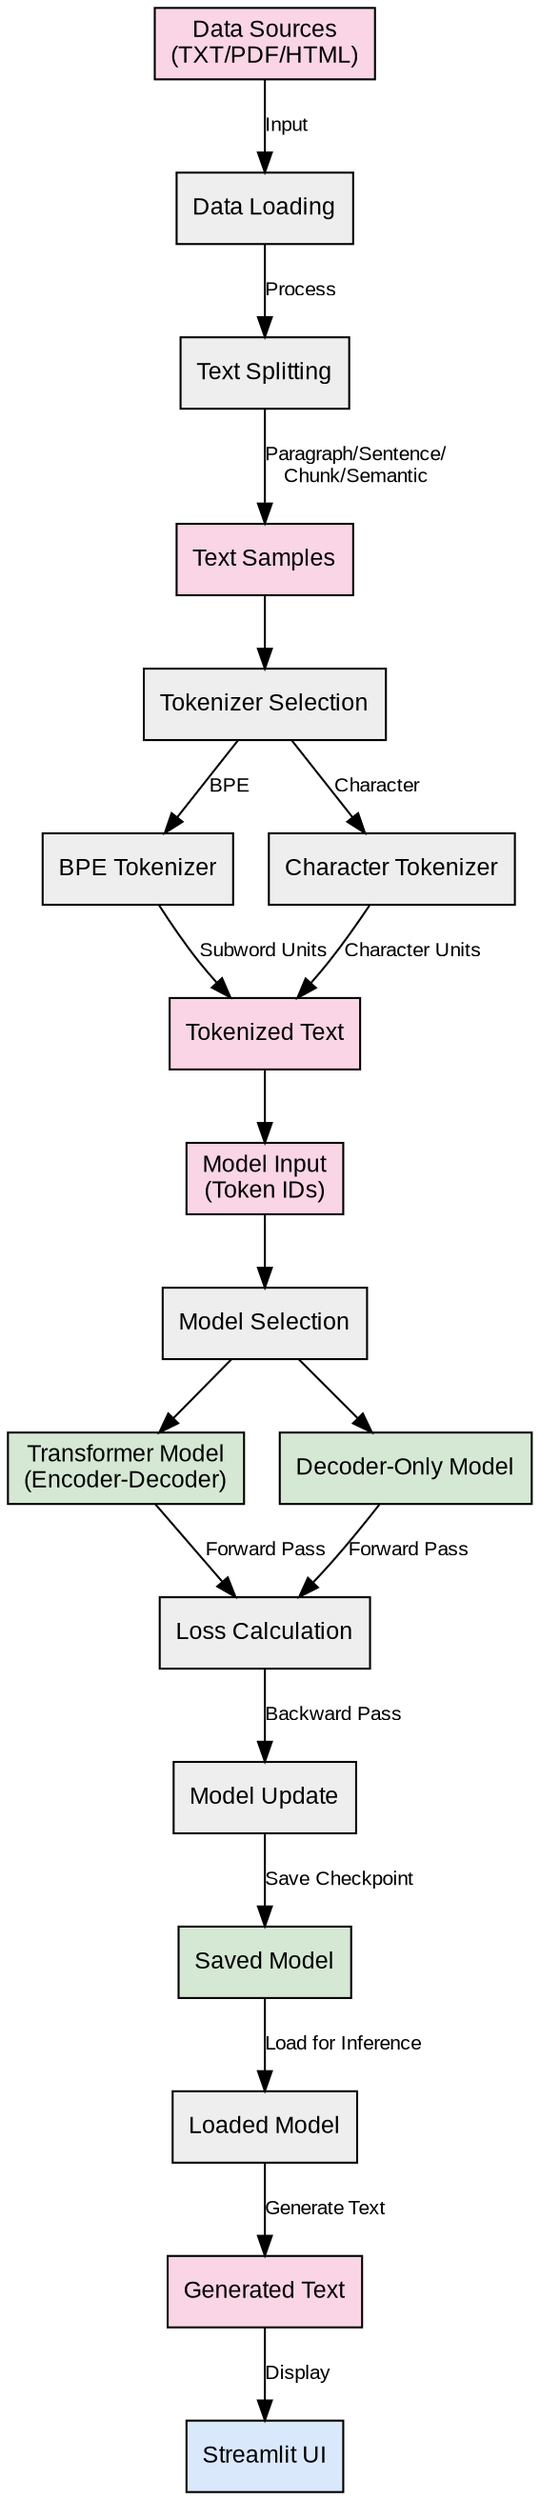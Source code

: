 digraph MiniLLM {
  // Node styles
  node [shape=box, style=filled, fontname="Arial", fontsize=12];
  edge [fontname="Arial", fontsize=10];
  
  // Data nodes
  DataSources [label="Data Sources\n(TXT/PDF/HTML)", fillcolor="#f9d5e5"];
  TextSamples [label="Text Samples", fillcolor="#f9d5e5"];
  TokenizedText [label="Tokenized Text", fillcolor="#f9d5e5"];
  ModelInput [label="Model Input\n(Token IDs)", fillcolor="#f9d5e5"];
  Output [label="Generated Text", fillcolor="#f9d5e5"];
  
  // Process nodes
  DataLoading [label="Data Loading", fillcolor="#eeeeee"];
  TextSplitting [label="Text Splitting", fillcolor="#eeeeee"];
  TokenizerSelection [label="Tokenizer Selection", fillcolor="#eeeeee"];
  BPETokenizer [label="BPE Tokenizer", fillcolor="#eeeeee"];
  CharTokenizer [label="Character Tokenizer", fillcolor="#eeeeee"];
  ModelSelection [label="Model Selection", fillcolor="#eeeeee"];
  Loss [label="Loss Calculation", fillcolor="#eeeeee"];
  ModelUpdate [label="Model Update", fillcolor="#eeeeee"];
  LoadedModel [label="Loaded Model", fillcolor="#eeeeee"];
  
  // Model nodes
  TransformerModel [label="Transformer Model\n(Encoder-Decoder)", fillcolor="#d5e8d4"];
  DecoderModel [label="Decoder-Only Model", fillcolor="#d5e8d4"];
  SavedModel [label="Saved Model", fillcolor="#d5e8d4"];
  
  // Output nodes
  StreamlitUI [label="Streamlit UI", fillcolor="#dae8fc"];
  
  // Connections
  DataSources -> DataLoading [label="Input"];
  DataLoading -> TextSplitting [label="Process"];
  TextSplitting -> TextSamples [label="Paragraph/Sentence/\nChunk/Semantic"];
  
  TextSamples -> TokenizerSelection;
  TokenizerSelection -> BPETokenizer [label="BPE"];
  TokenizerSelection -> CharTokenizer [label="Character"];
  
  BPETokenizer -> TokenizedText [label="Subword Units"];
  CharTokenizer -> TokenizedText [label="Character Units"];
  TokenizedText -> ModelInput;
  
  ModelInput -> ModelSelection;
  ModelSelection -> TransformerModel;
  ModelSelection -> DecoderModel;
  
  TransformerModel -> Loss [label="Forward Pass"];
  DecoderModel -> Loss [label="Forward Pass"];
  Loss -> ModelUpdate [label="Backward Pass"];
  ModelUpdate -> SavedModel [label="Save Checkpoint"];
  
  SavedModel -> LoadedModel [label="Load for Inference"];
  LoadedModel -> Output [label="Generate Text"];
  
  Output -> StreamlitUI [label="Display"];
}
